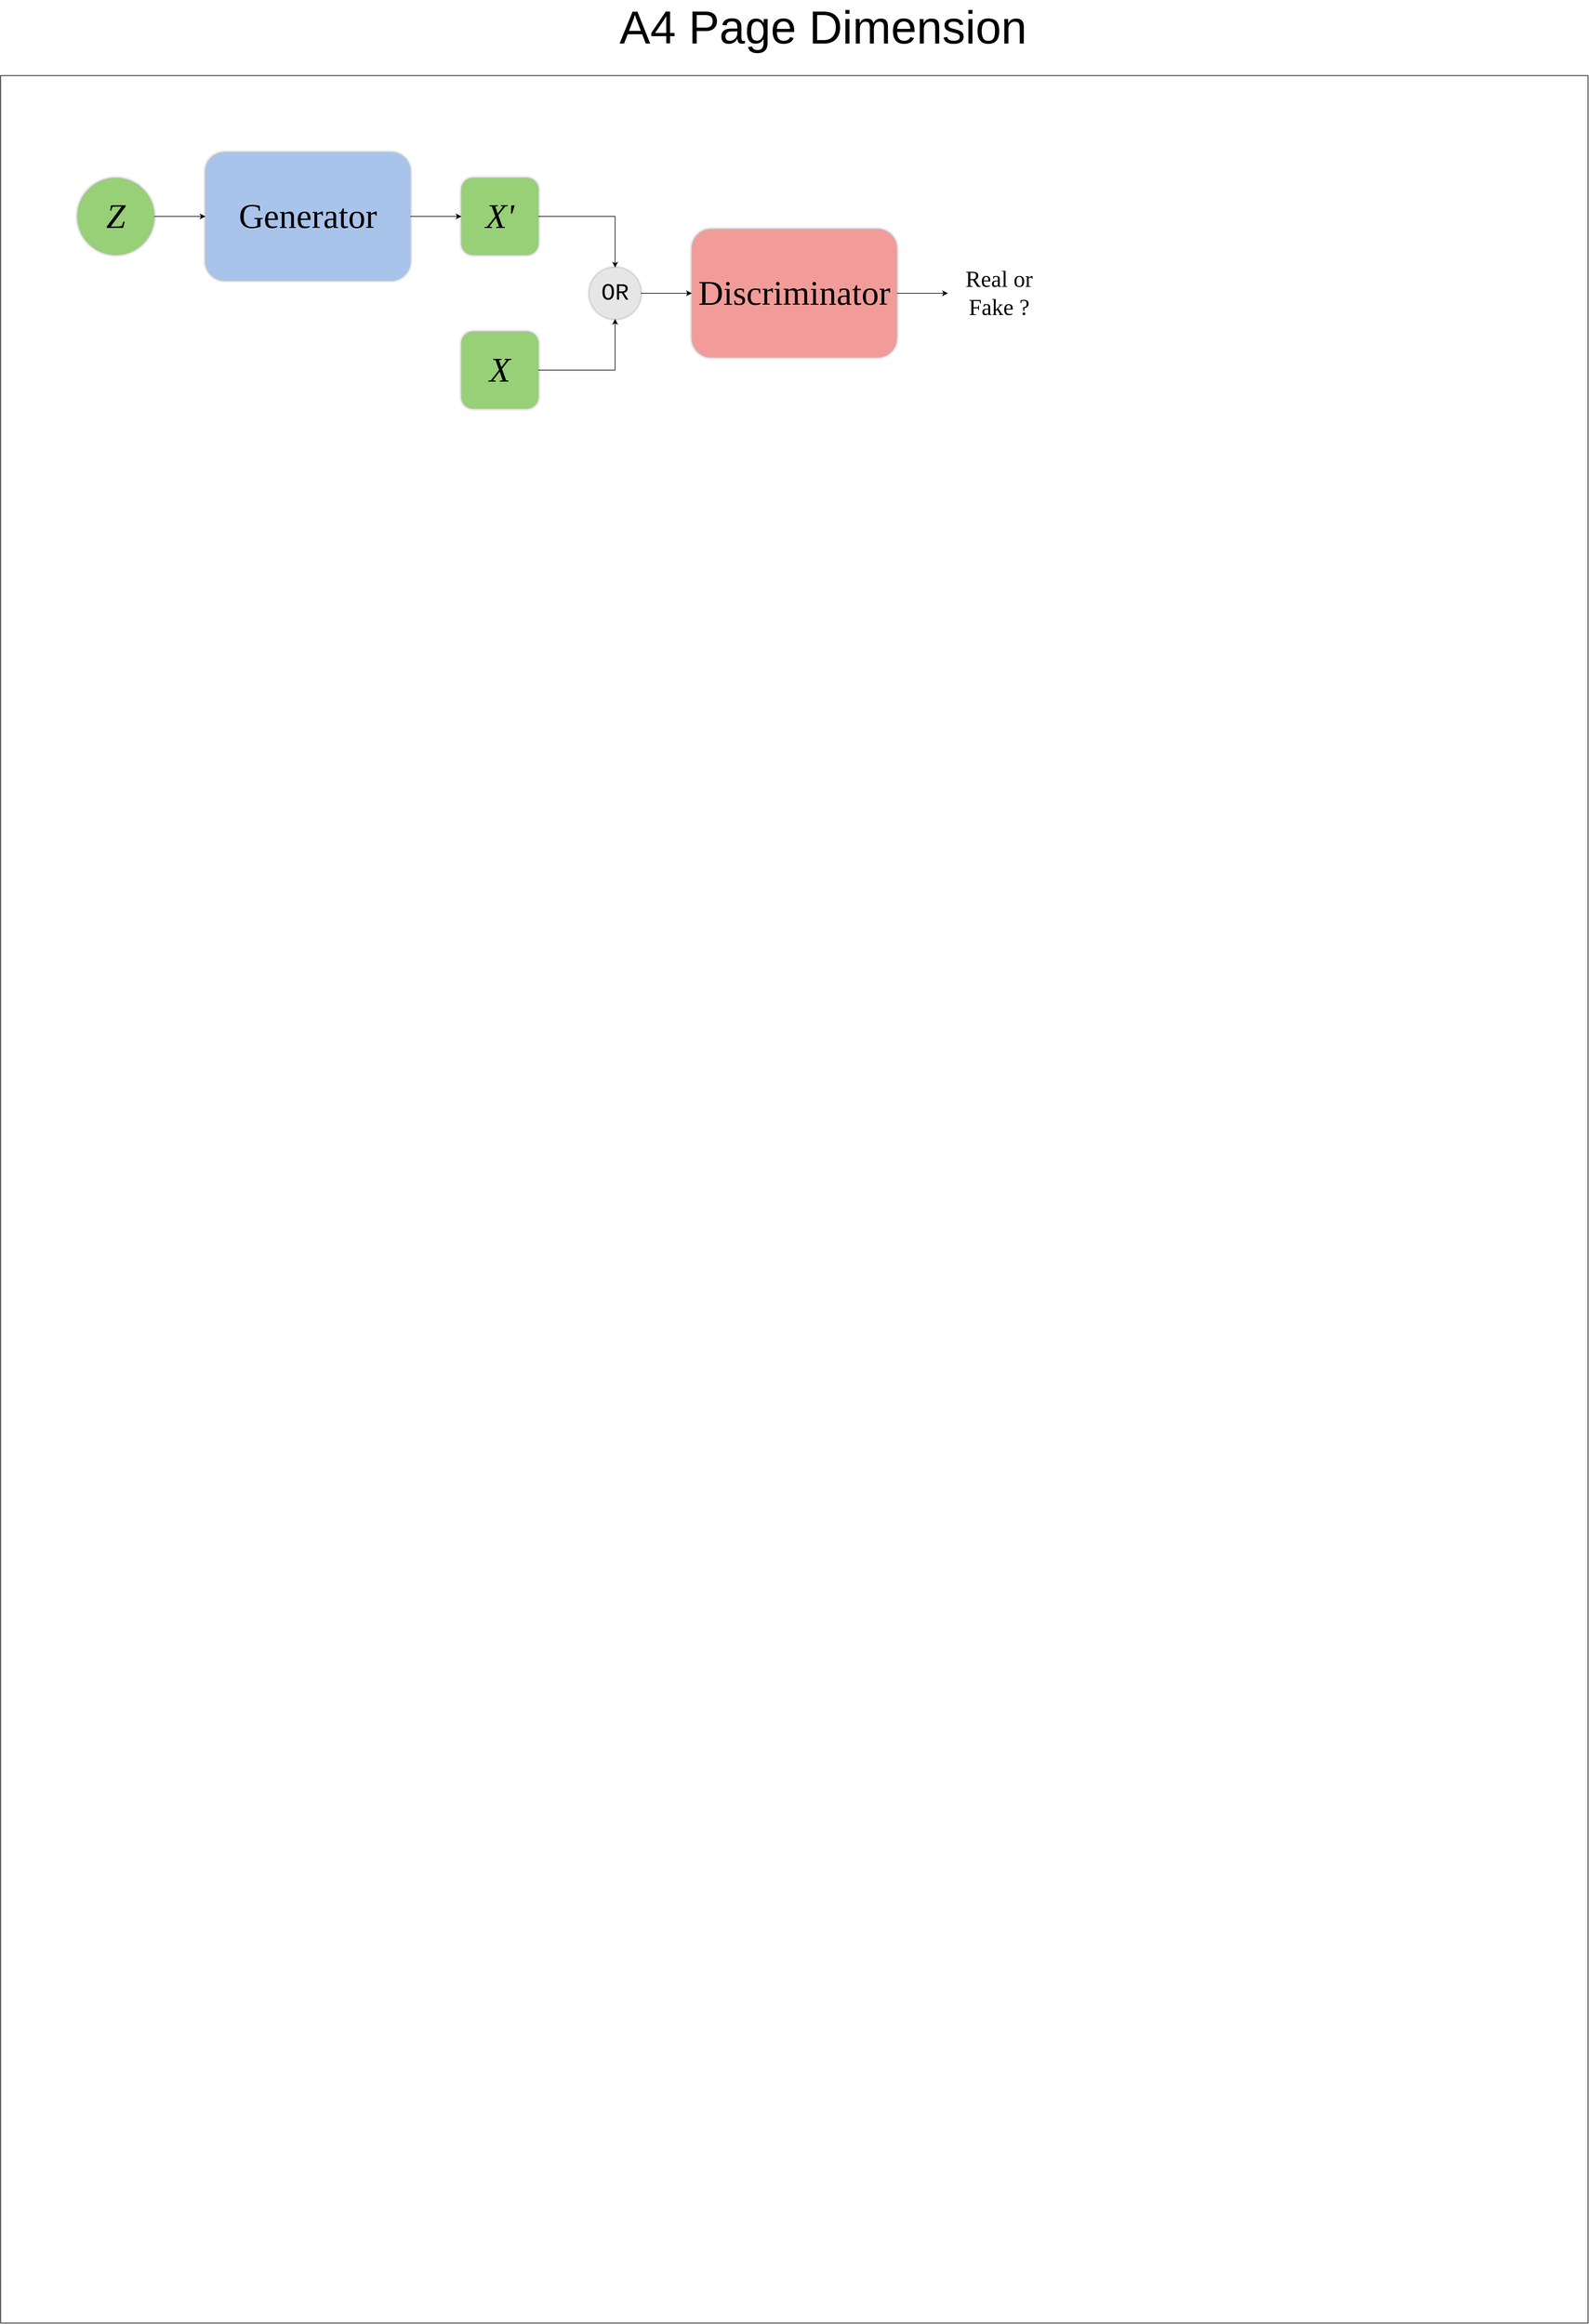 <mxfile version="24.2.1" type="github">
  <diagram name="Page-1" id="STTR_JmyfDJ_sBsCt_qA">
    <mxGraphModel dx="1843" dy="993" grid="1" gridSize="10" guides="1" tooltips="1" connect="1" arrows="1" fold="1" page="1" pageScale="1" pageWidth="3300" pageHeight="2339" math="0" shadow="0">
      <root>
        <mxCell id="0" />
        <mxCell id="1" parent="0" />
        <mxCell id="YUQxggAdWTrkyxVVZsIN-1" value="" style="rounded=0;whiteSpace=wrap;html=1;fillColor=none;movable=0;resizable=0;rotatable=0;deletable=0;editable=0;locked=1;connectable=0;" vertex="1" parent="1">
          <mxGeometry x="400" y="160" width="2480" height="3510" as="geometry" />
        </mxCell>
        <mxCell id="YUQxggAdWTrkyxVVZsIN-2" value="&lt;font style=&quot;font-size: 72px;&quot;&gt;A4 Page Dimension&lt;/font&gt;" style="text;html=1;align=center;verticalAlign=middle;whiteSpace=wrap;rounded=0;" vertex="1" parent="1">
          <mxGeometry x="1070" y="70" width="1230" height="30" as="geometry" />
        </mxCell>
        <mxCell id="YUQxggAdWTrkyxVVZsIN-11" value="" style="edgeStyle=orthogonalEdgeStyle;rounded=0;orthogonalLoop=1;jettySize=auto;html=1;" edge="1" parent="1" source="YUQxggAdWTrkyxVVZsIN-3" target="YUQxggAdWTrkyxVVZsIN-6">
          <mxGeometry relative="1" as="geometry" />
        </mxCell>
        <mxCell id="YUQxggAdWTrkyxVVZsIN-3" value="&lt;font data-font-src=&quot;https://cdn.jsdelivr.net/gh/vsalvino/computer-modern@main/fonts/sans.css&quot; face=&quot;Computer Modern Sans&quot; style=&quot;font-size: 54px;&quot;&gt;Generator&lt;/font&gt;" style="rounded=1;whiteSpace=wrap;html=1;aspect=fixed;fillColor=#A9C4EB;strokeColor=none;shadow=1;shadowOpacity=50;shadowOffsetX=0;shadowOffsetY=0;" vertex="1" parent="1">
          <mxGeometry x="720" y="280" width="320" height="200" as="geometry" />
        </mxCell>
        <mxCell id="YUQxggAdWTrkyxVVZsIN-10" value="" style="edgeStyle=orthogonalEdgeStyle;rounded=0;orthogonalLoop=1;jettySize=auto;html=1;" edge="1" parent="1" source="YUQxggAdWTrkyxVVZsIN-4" target="YUQxggAdWTrkyxVVZsIN-3">
          <mxGeometry relative="1" as="geometry" />
        </mxCell>
        <mxCell id="YUQxggAdWTrkyxVVZsIN-4" value="&lt;font data-font-src=&quot;https://cdn.jsdelivr.net/gh/vsalvino/computer-modern@main/fonts/sans.css&quot; face=&quot;Computer Modern Sans&quot; style=&quot;font-size: 54px;&quot;&gt;&lt;i style=&quot;&quot;&gt;Z&lt;/i&gt;&lt;/font&gt;" style="ellipse;whiteSpace=wrap;html=1;aspect=fixed;fillColor=#97D077;strokeColor=none;shadow=1;shadowOpacity=50;shadowOffsetX=0;shadowOffsetY=0;" vertex="1" parent="1">
          <mxGeometry x="520" y="320" width="120" height="120" as="geometry" />
        </mxCell>
        <mxCell id="YUQxggAdWTrkyxVVZsIN-16" style="edgeStyle=orthogonalEdgeStyle;rounded=0;orthogonalLoop=1;jettySize=auto;html=1;entryX=0.5;entryY=1;entryDx=0;entryDy=0;" edge="1" parent="1" source="YUQxggAdWTrkyxVVZsIN-5" target="YUQxggAdWTrkyxVVZsIN-15">
          <mxGeometry relative="1" as="geometry" />
        </mxCell>
        <mxCell id="YUQxggAdWTrkyxVVZsIN-5" value="&lt;font data-font-src=&quot;https://cdn.jsdelivr.net/gh/vsalvino/computer-modern@main/fonts/sans.css&quot; face=&quot;Computer Modern Sans&quot; style=&quot;&quot;&gt;&lt;span style=&quot;font-size: 54px;&quot;&gt;&lt;i&gt;X&lt;/i&gt;&lt;/span&gt;&lt;/font&gt;" style="rounded=1;whiteSpace=wrap;html=1;aspect=fixed;fillColor=#97D077;strokeColor=none;shadow=1;shadowOpacity=50;shadowOffsetX=0;shadowOffsetY=0;" vertex="1" parent="1">
          <mxGeometry x="1120" y="560" width="120" height="120" as="geometry" />
        </mxCell>
        <mxCell id="YUQxggAdWTrkyxVVZsIN-17" style="edgeStyle=orthogonalEdgeStyle;rounded=0;orthogonalLoop=1;jettySize=auto;html=1;entryX=0.5;entryY=0;entryDx=0;entryDy=0;" edge="1" parent="1" source="YUQxggAdWTrkyxVVZsIN-6" target="YUQxggAdWTrkyxVVZsIN-15">
          <mxGeometry relative="1" as="geometry" />
        </mxCell>
        <mxCell id="YUQxggAdWTrkyxVVZsIN-6" value="&lt;font data-font-src=&quot;https://cdn.jsdelivr.net/gh/vsalvino/computer-modern@main/fonts/sans.css&quot; face=&quot;Computer Modern Sans&quot; style=&quot;&quot;&gt;&lt;span style=&quot;font-size: 54px;&quot;&gt;&lt;i&gt;X&#39;&lt;/i&gt;&lt;/span&gt;&lt;/font&gt;" style="rounded=1;whiteSpace=wrap;html=1;aspect=fixed;fillColor=#97D077;strokeColor=none;shadow=1;shadowOpacity=50;shadowOffsetX=0;shadowOffsetY=0;" vertex="1" parent="1">
          <mxGeometry x="1120" y="320" width="120" height="120" as="geometry" />
        </mxCell>
        <mxCell id="YUQxggAdWTrkyxVVZsIN-14" value="" style="edgeStyle=orthogonalEdgeStyle;rounded=0;orthogonalLoop=1;jettySize=auto;html=1;" edge="1" parent="1" source="YUQxggAdWTrkyxVVZsIN-8" target="YUQxggAdWTrkyxVVZsIN-9">
          <mxGeometry relative="1" as="geometry" />
        </mxCell>
        <mxCell id="YUQxggAdWTrkyxVVZsIN-8" value="&lt;font data-font-src=&quot;https://cdn.jsdelivr.net/gh/vsalvino/computer-modern@main/fonts/sans.css&quot; face=&quot;Computer Modern Sans&quot; style=&quot;font-size: 54px;&quot;&gt;Discriminator&lt;/font&gt;" style="rounded=1;whiteSpace=wrap;html=1;aspect=fixed;fillColor=#F19C99;strokeColor=none;shadow=1;shadowOpacity=50;shadowOffsetX=0;shadowOffsetY=0;" vertex="1" parent="1">
          <mxGeometry x="1480" y="400" width="320" height="200" as="geometry" />
        </mxCell>
        <mxCell id="YUQxggAdWTrkyxVVZsIN-9" value="&lt;font style=&quot;font-size: 36px;&quot; data-font-src=&quot;https://cdn.jsdelivr.net/gh/vsalvino/computer-modern@main/fonts/sans.css&quot; face=&quot;Computer Modern Sans&quot;&gt;Real or Fake ?&lt;/font&gt;" style="text;html=1;align=center;verticalAlign=middle;whiteSpace=wrap;rounded=0;" vertex="1" parent="1">
          <mxGeometry x="1880" y="400" width="160" height="200" as="geometry" />
        </mxCell>
        <mxCell id="YUQxggAdWTrkyxVVZsIN-18" value="" style="edgeStyle=orthogonalEdgeStyle;rounded=0;orthogonalLoop=1;jettySize=auto;html=1;" edge="1" parent="1" source="YUQxggAdWTrkyxVVZsIN-15" target="YUQxggAdWTrkyxVVZsIN-8">
          <mxGeometry relative="1" as="geometry" />
        </mxCell>
        <mxCell id="YUQxggAdWTrkyxVVZsIN-15" value="&lt;font face=&quot;Courier New&quot; style=&quot;font-size: 36px;&quot;&gt;OR&lt;/font&gt;" style="ellipse;whiteSpace=wrap;html=1;aspect=fixed;fillColor=#E6E6E6;strokeColor=none;shadow=1;shadowOpacity=50;shadowOffsetX=0;shadowOffsetY=0;" vertex="1" parent="1">
          <mxGeometry x="1320" y="460" width="80" height="80" as="geometry" />
        </mxCell>
      </root>
    </mxGraphModel>
  </diagram>
</mxfile>
